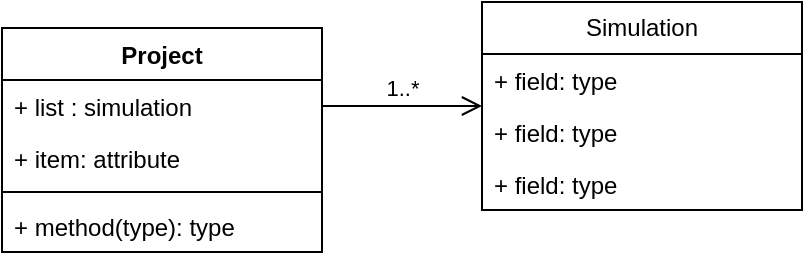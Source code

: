 <mxfile version="24.6.2" type="github">
  <diagram name="Page-1" id="9f46799a-70d6-7492-0946-bef42562c5a5">
    <mxGraphModel dx="2074" dy="1180" grid="1" gridSize="10" guides="1" tooltips="1" connect="1" arrows="1" fold="1" page="1" pageScale="1" pageWidth="1100" pageHeight="850" background="none" math="0" shadow="0">
      <root>
        <mxCell id="0" />
        <mxCell id="1" parent="0" />
        <mxCell id="JE7LQGVHfHFQAC5zcW1l-1" value="Project" style="swimlane;fontStyle=1;align=center;verticalAlign=top;childLayout=stackLayout;horizontal=1;startSize=26;horizontalStack=0;resizeParent=1;resizeParentMax=0;resizeLast=0;collapsible=1;marginBottom=0;whiteSpace=wrap;html=1;" vertex="1" parent="1">
          <mxGeometry x="80" y="80" width="160" height="112" as="geometry" />
        </mxCell>
        <mxCell id="JE7LQGVHfHFQAC5zcW1l-2" value="+ list : simulation" style="text;strokeColor=none;fillColor=none;align=left;verticalAlign=top;spacingLeft=4;spacingRight=4;overflow=hidden;rotatable=0;points=[[0,0.5],[1,0.5]];portConstraint=eastwest;whiteSpace=wrap;html=1;" vertex="1" parent="JE7LQGVHfHFQAC5zcW1l-1">
          <mxGeometry y="26" width="160" height="26" as="geometry" />
        </mxCell>
        <mxCell id="JE7LQGVHfHFQAC5zcW1l-5" value="+ item: attribute" style="text;strokeColor=none;fillColor=none;align=left;verticalAlign=top;spacingLeft=4;spacingRight=4;overflow=hidden;rotatable=0;points=[[0,0.5],[1,0.5]];portConstraint=eastwest;whiteSpace=wrap;html=1;" vertex="1" parent="JE7LQGVHfHFQAC5zcW1l-1">
          <mxGeometry y="52" width="160" height="26" as="geometry" />
        </mxCell>
        <mxCell id="JE7LQGVHfHFQAC5zcW1l-3" value="" style="line;strokeWidth=1;fillColor=none;align=left;verticalAlign=middle;spacingTop=-1;spacingLeft=3;spacingRight=3;rotatable=0;labelPosition=right;points=[];portConstraint=eastwest;strokeColor=inherit;" vertex="1" parent="JE7LQGVHfHFQAC5zcW1l-1">
          <mxGeometry y="78" width="160" height="8" as="geometry" />
        </mxCell>
        <mxCell id="JE7LQGVHfHFQAC5zcW1l-4" value="+ method(type): type" style="text;strokeColor=none;fillColor=none;align=left;verticalAlign=top;spacingLeft=4;spacingRight=4;overflow=hidden;rotatable=0;points=[[0,0.5],[1,0.5]];portConstraint=eastwest;whiteSpace=wrap;html=1;" vertex="1" parent="JE7LQGVHfHFQAC5zcW1l-1">
          <mxGeometry y="86" width="160" height="26" as="geometry" />
        </mxCell>
        <mxCell id="JE7LQGVHfHFQAC5zcW1l-6" value="Simulation" style="swimlane;fontStyle=0;childLayout=stackLayout;horizontal=1;startSize=26;fillColor=none;horizontalStack=0;resizeParent=1;resizeParentMax=0;resizeLast=0;collapsible=1;marginBottom=0;whiteSpace=wrap;html=1;" vertex="1" parent="1">
          <mxGeometry x="320" y="67" width="160" height="104" as="geometry" />
        </mxCell>
        <mxCell id="JE7LQGVHfHFQAC5zcW1l-7" value="+ field: type" style="text;strokeColor=none;fillColor=none;align=left;verticalAlign=top;spacingLeft=4;spacingRight=4;overflow=hidden;rotatable=0;points=[[0,0.5],[1,0.5]];portConstraint=eastwest;whiteSpace=wrap;html=1;" vertex="1" parent="JE7LQGVHfHFQAC5zcW1l-6">
          <mxGeometry y="26" width="160" height="26" as="geometry" />
        </mxCell>
        <mxCell id="JE7LQGVHfHFQAC5zcW1l-8" value="+ field: type" style="text;strokeColor=none;fillColor=none;align=left;verticalAlign=top;spacingLeft=4;spacingRight=4;overflow=hidden;rotatable=0;points=[[0,0.5],[1,0.5]];portConstraint=eastwest;whiteSpace=wrap;html=1;" vertex="1" parent="JE7LQGVHfHFQAC5zcW1l-6">
          <mxGeometry y="52" width="160" height="26" as="geometry" />
        </mxCell>
        <mxCell id="JE7LQGVHfHFQAC5zcW1l-9" value="+ field: type" style="text;strokeColor=none;fillColor=none;align=left;verticalAlign=top;spacingLeft=4;spacingRight=4;overflow=hidden;rotatable=0;points=[[0,0.5],[1,0.5]];portConstraint=eastwest;whiteSpace=wrap;html=1;" vertex="1" parent="JE7LQGVHfHFQAC5zcW1l-6">
          <mxGeometry y="78" width="160" height="26" as="geometry" />
        </mxCell>
        <mxCell id="JE7LQGVHfHFQAC5zcW1l-11" value="1..*" style="endArrow=open;startArrow=none;endFill=0;startFill=0;endSize=8;html=1;verticalAlign=bottom;labelBackgroundColor=none;strokeWidth=1;rounded=0;" edge="1" parent="1" source="JE7LQGVHfHFQAC5zcW1l-2" target="JE7LQGVHfHFQAC5zcW1l-6">
          <mxGeometry width="160" relative="1" as="geometry">
            <mxPoint x="500" y="450" as="sourcePoint" />
            <mxPoint x="970" y="480" as="targetPoint" />
          </mxGeometry>
        </mxCell>
      </root>
    </mxGraphModel>
  </diagram>
</mxfile>
